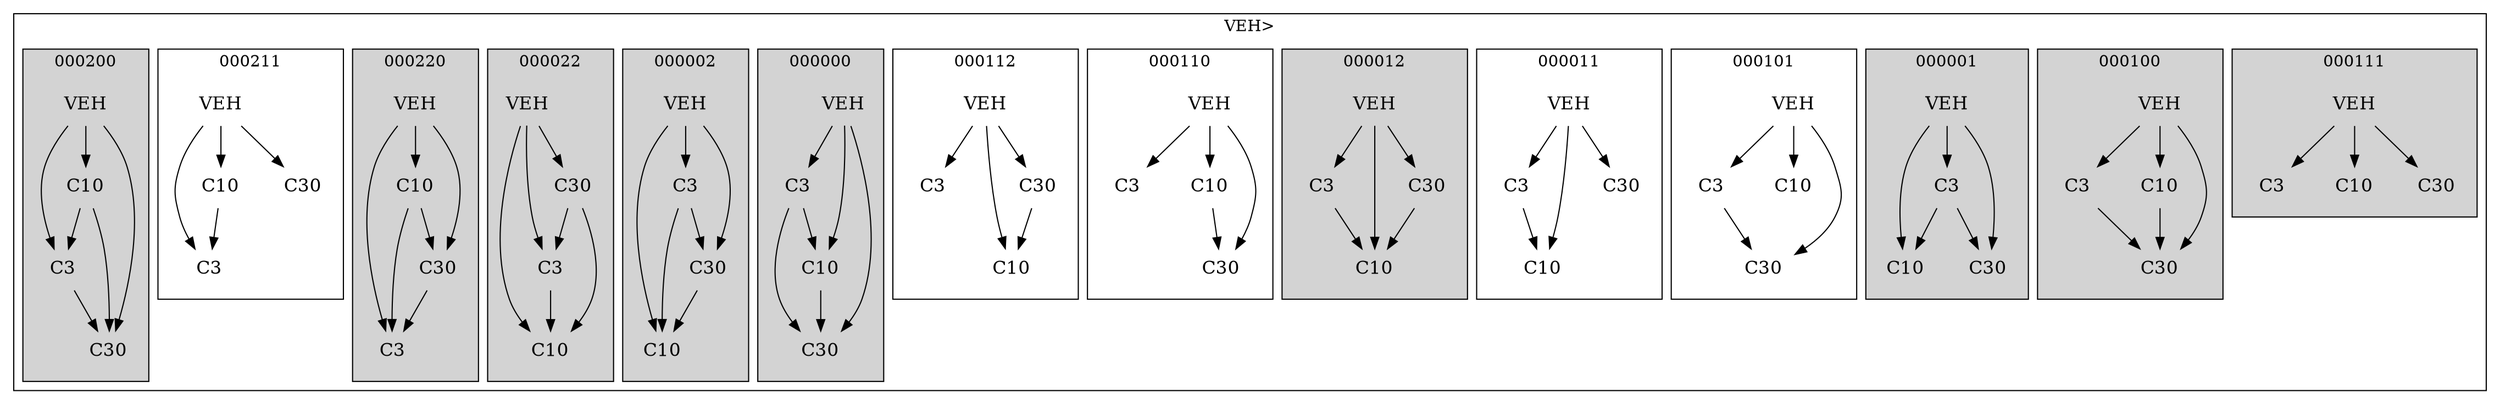 strict digraph FirstlevelCluster {
	labelloc = "t";
	compound = false;
	subgraph cluster_0 {
	label= "VEH>";
		subgraph	cluster_2 {
		label = "000111";
			style = filled;
			node	[label = VEH, shape = plaintext, fontsize = 16] VEH2;
			node	[label = C3, shape = plaintext, fontsize = 16] C32;
			node	[label = C10, shape = plaintext, fontsize = 16] C102;
			node	[label = C30, shape = plaintext, fontsize = 16] C302;
			VEH2->C32;VEH2->C102;VEH2->C302;			}
		subgraph	cluster_3 {
		label = "000100";
			style = filled;
			node	[label = VEH, shape = plaintext, fontsize = 16] VEH3;
			node	[label = C3, shape = plaintext, fontsize = 16] C33;
			node	[label = C10, shape = plaintext, fontsize = 16] C103;
			node	[label = C30, shape = plaintext, fontsize = 16] C303;
			VEH3->C33;VEH3->C103;VEH3->C303;C33->C303;C103->C303;			}
		subgraph	cluster_4 {
		label = "000001";
			style = filled;
			node	[label = VEH, shape = plaintext, fontsize = 16] VEH4;
			node	[label = C3, shape = plaintext, fontsize = 16] C34;
			node	[label = C10, shape = plaintext, fontsize = 16] C104;
			node	[label = C30, shape = plaintext, fontsize = 16] C304;
			VEH4->C34;VEH4->C104;VEH4->C304;C34->C104;C34->C304;			}
		subgraph	cluster_5 {
		label = "000101";
			node	[label = VEH, shape = plaintext, fontsize = 16] VEH5;
			node	[label = C3, shape = plaintext, fontsize = 16] C35;
			node	[label = C10, shape = plaintext, fontsize = 16] C105;
			node	[label = C30, shape = plaintext, fontsize = 16] C305;
			VEH5->C35;VEH5->C105;VEH5->C305;C35->C305;			}
		subgraph	cluster_6 {
		label = "000011";
			node	[label = VEH, shape = plaintext, fontsize = 16] VEH6;
			node	[label = C3, shape = plaintext, fontsize = 16] C36;
			node	[label = C10, shape = plaintext, fontsize = 16] C106;
			node	[label = C30, shape = plaintext, fontsize = 16] C306;
			VEH6->C36;VEH6->C106;VEH6->C306;C36->C106;			}
		subgraph	cluster_7 {
		label = "000012";
			style = filled;
			node	[label = VEH, shape = plaintext, fontsize = 16] VEH7;
			node	[label = C3, shape = plaintext, fontsize = 16] C37;
			node	[label = C10, shape = plaintext, fontsize = 16] C107;
			node	[label = C30, shape = plaintext, fontsize = 16] C307;
			VEH7->C37;VEH7->C107;VEH7->C307;C37->C107;C307->C107;			}
		subgraph	cluster_8 {
		label = "000110";
			node	[label = VEH, shape = plaintext, fontsize = 16] VEH8;
			node	[label = C3, shape = plaintext, fontsize = 16] C38;
			node	[label = C10, shape = plaintext, fontsize = 16] C108;
			node	[label = C30, shape = plaintext, fontsize = 16] C308;
			VEH8->C38;VEH8->C108;VEH8->C308;C108->C308;			}
		subgraph	cluster_9 {
		label = "000112";
			node	[label = VEH, shape = plaintext, fontsize = 16] VEH9;
			node	[label = C3, shape = plaintext, fontsize = 16] C39;
			node	[label = C10, shape = plaintext, fontsize = 16] C109;
			node	[label = C30, shape = plaintext, fontsize = 16] C309;
			VEH9->C39;VEH9->C109;VEH9->C309;C309->C109;			}
		subgraph	cluster_10 {
		label = "000000";
			style = filled;
			node	[label = VEH, shape = plaintext, fontsize = 16] VEH10;
			node	[label = C3, shape = plaintext, fontsize = 16] C310;
			node	[label = C10, shape = plaintext, fontsize = 16] C1010;
			node	[label = C30, shape = plaintext, fontsize = 16] C3010;
			VEH10->C310;VEH10->C1010;VEH10->C3010;C310->C1010;C310->C3010;C1010->C3010;			}
		subgraph	cluster_11 {
		label = "000002";
			style = filled;
			node	[label = VEH, shape = plaintext, fontsize = 16] VEH11;
			node	[label = C3, shape = plaintext, fontsize = 16] C311;
			node	[label = C10, shape = plaintext, fontsize = 16] C1011;
			node	[label = C30, shape = plaintext, fontsize = 16] C3011;
			VEH11->C311;VEH11->C1011;VEH11->C3011;C311->C1011;C311->C3011;C3011->C1011;			}
		subgraph	cluster_12 {
		label = "000022";
			style = filled;
			node	[label = VEH, shape = plaintext, fontsize = 16] VEH12;
			node	[label = C3, shape = plaintext, fontsize = 16] C312;
			node	[label = C10, shape = plaintext, fontsize = 16] C1012;
			node	[label = C30, shape = plaintext, fontsize = 16] C3012;
			VEH12->C312;VEH12->C1012;VEH12->C3012;C312->C1012;C3012->C312;C3012->C1012;			}
		subgraph	cluster_13 {
		label = "000220";
			style = filled;
			node	[label = VEH, shape = plaintext, fontsize = 16] VEH13;
			node	[label = C3, shape = plaintext, fontsize = 16] C313;
			node	[label = C10, shape = plaintext, fontsize = 16] C1013;
			node	[label = C30, shape = plaintext, fontsize = 16] C3013;
			VEH13->C313;VEH13->C1013;VEH13->C3013;C1013->C313;C1013->C3013;C3013->C313;			}
		subgraph	cluster_14 {
		label = "000211";
			node	[label = VEH, shape = plaintext, fontsize = 16] VEH14;
			node	[label = C3, shape = plaintext, fontsize = 16] C314;
			node	[label = C10, shape = plaintext, fontsize = 16] C1014;
			node	[label = C30, shape = plaintext, fontsize = 16] C3014;
			VEH14->C314;VEH14->C1014;VEH14->C3014;C1014->C314;			}
		subgraph	cluster_15 {
		label = "000200";
			style = filled;
			node	[label = VEH, shape = plaintext, fontsize = 16] VEH15;
			node	[label = C3, shape = plaintext, fontsize = 16] C315;
			node	[label = C10, shape = plaintext, fontsize = 16] C1015;
			node	[label = C30, shape = plaintext, fontsize = 16] C3015;
			VEH15->C315;VEH15->C1015;VEH15->C3015;C315->C3015;C1015->C315;C1015->C3015;			}
}}